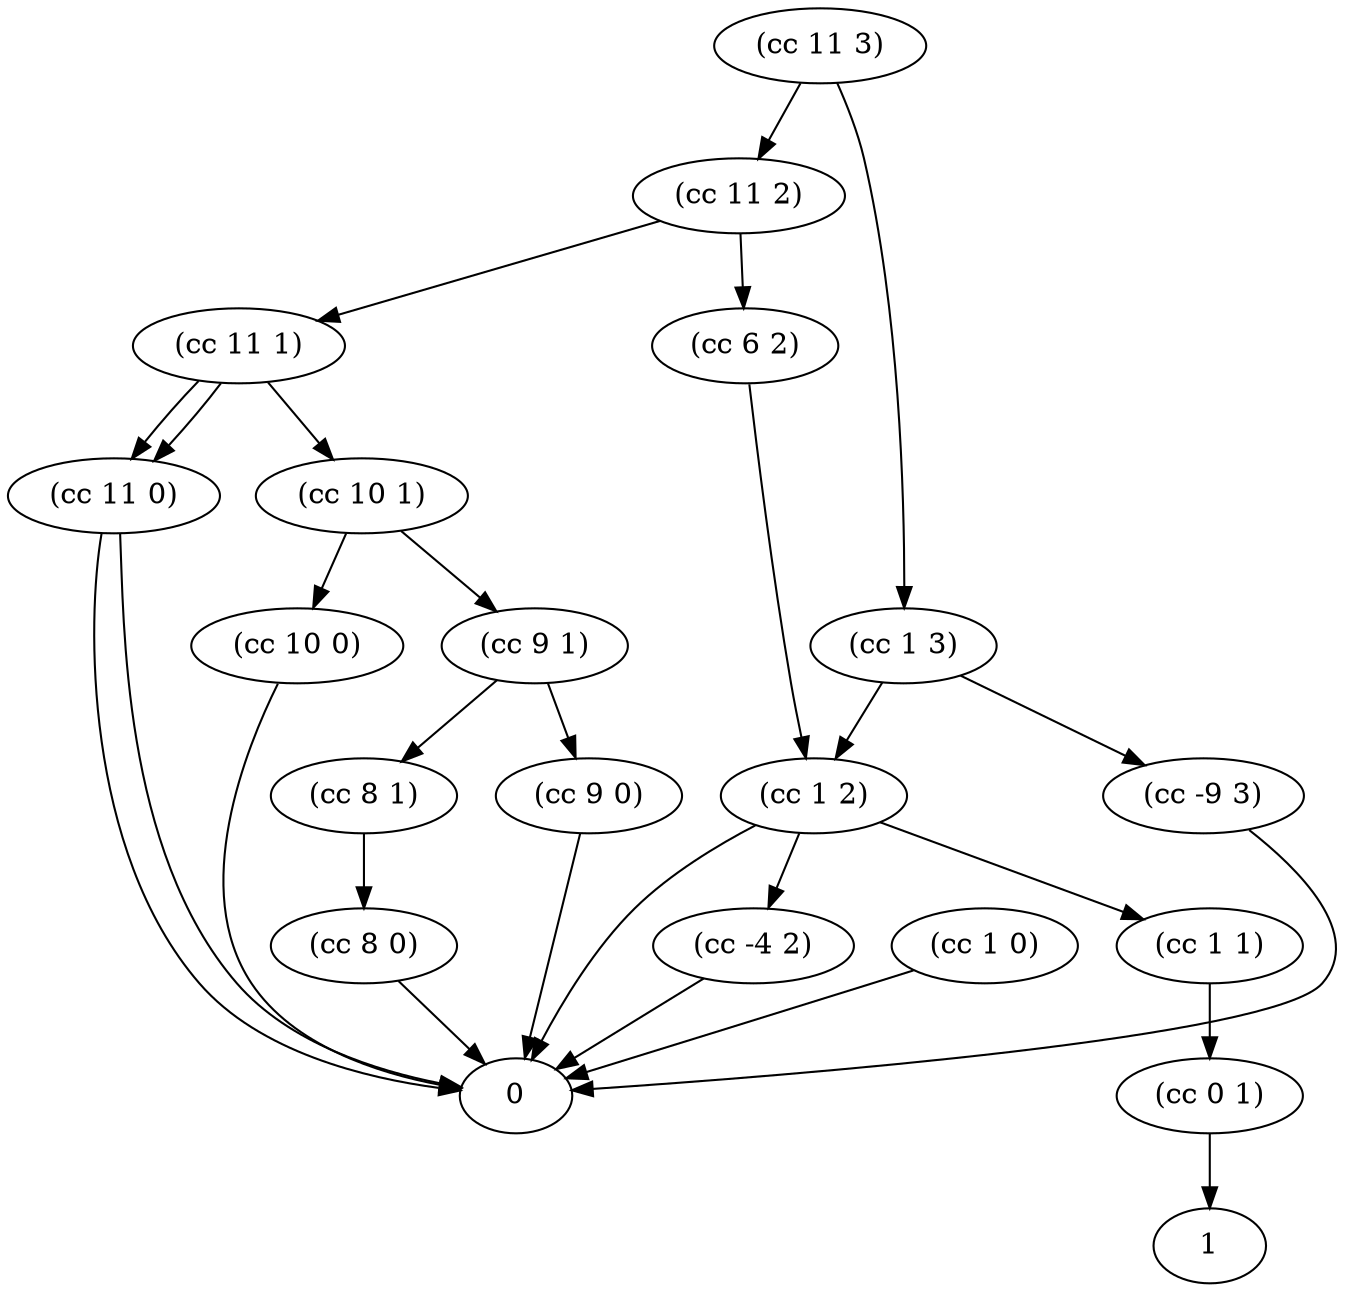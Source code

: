 digraph "(cc 11 3)"{
        "(cc 11 3)" -> "(cc 1 3)";
        "(cc 11 3)" -> "(cc 11 2)";
        "(cc 1 3)" -> "(cc -9 3)" -> 0;
        "(cc 1 3)" -> "(cc 1 2)" -> "(cc -4 2)" -> 0;
        "(cc 1 2)" -> "(cc 1 1)" -> "(cc 0 1)" -> 1;
        "(cc 1 0)" -> 0;
        "(cc 11 2)" -> "(cc 6 2)" -> "(cc 1 2)" -> 0;
        "(cc 11 2)" -> "(cc 11 1)" -> "(cc 11 0)" -> 0;
        "(cc 11 1)" -> "(cc 10 1)" -> "(cc 10 0)" -> 0;
        "(cc 10 1)" -> "(cc 9 1)" -> "(cc 9 0)" -> 0;
        "(cc 9 1)" -> "(cc 8 1)" -> "(cc 8 0)" -> 0;
        "(cc 11 1)" -> "(cc 11 0)" -> 0 ;      
        }
